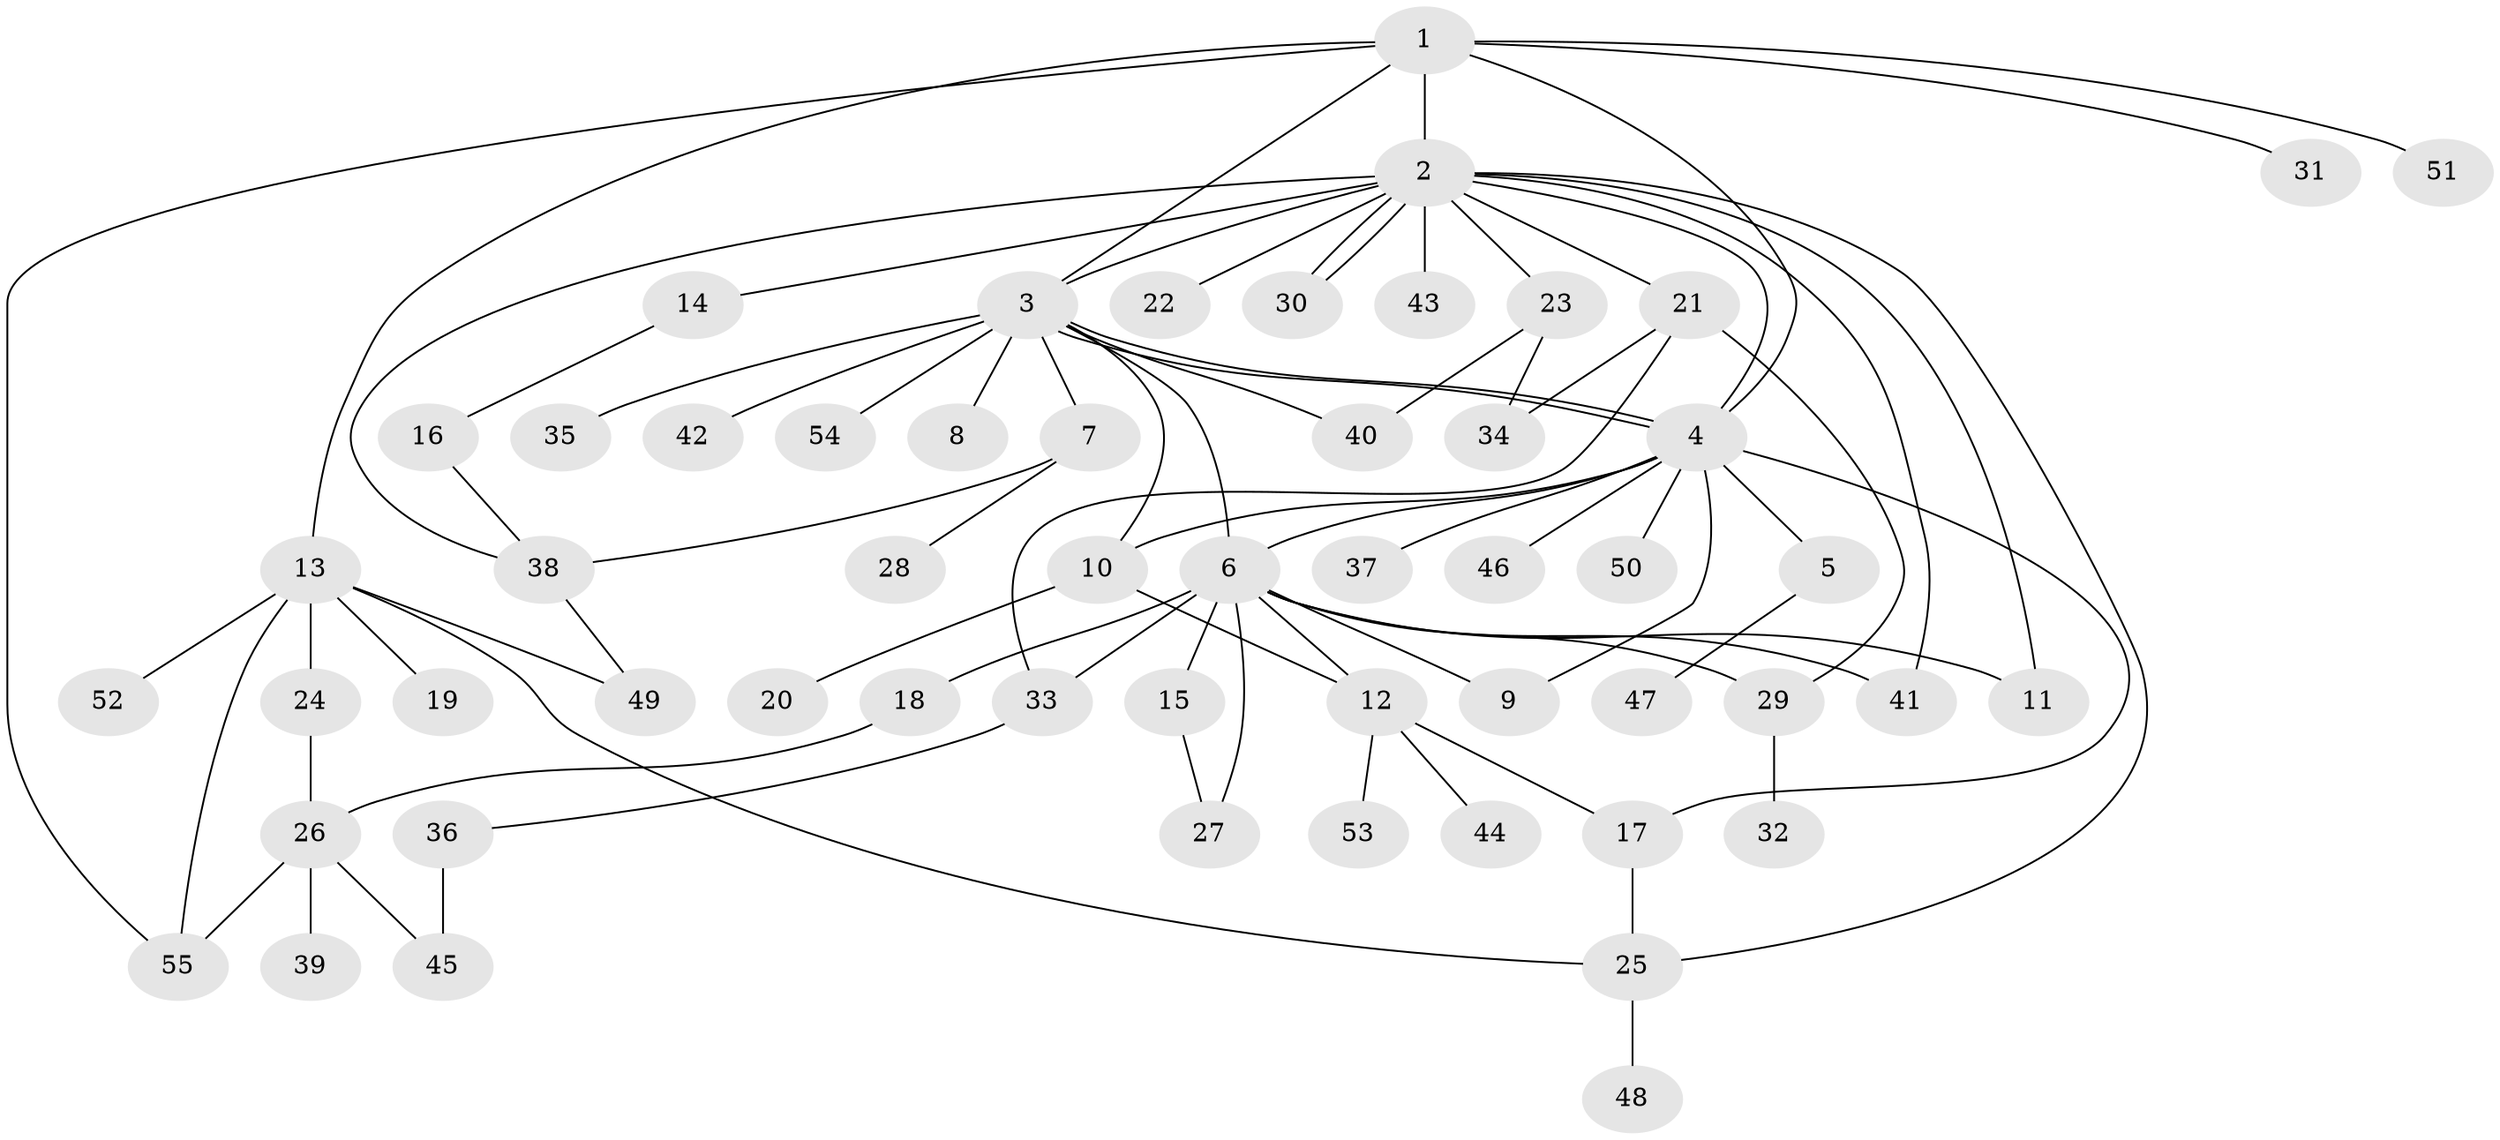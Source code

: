 // Generated by graph-tools (version 1.1) at 2025/35/03/09/25 02:35:47]
// undirected, 55 vertices, 80 edges
graph export_dot {
graph [start="1"]
  node [color=gray90,style=filled];
  1;
  2;
  3;
  4;
  5;
  6;
  7;
  8;
  9;
  10;
  11;
  12;
  13;
  14;
  15;
  16;
  17;
  18;
  19;
  20;
  21;
  22;
  23;
  24;
  25;
  26;
  27;
  28;
  29;
  30;
  31;
  32;
  33;
  34;
  35;
  36;
  37;
  38;
  39;
  40;
  41;
  42;
  43;
  44;
  45;
  46;
  47;
  48;
  49;
  50;
  51;
  52;
  53;
  54;
  55;
  1 -- 2;
  1 -- 3;
  1 -- 4;
  1 -- 13;
  1 -- 31;
  1 -- 51;
  1 -- 55;
  2 -- 3;
  2 -- 4;
  2 -- 11;
  2 -- 14;
  2 -- 21;
  2 -- 22;
  2 -- 23;
  2 -- 25;
  2 -- 30;
  2 -- 30;
  2 -- 38;
  2 -- 41;
  2 -- 43;
  3 -- 4;
  3 -- 4;
  3 -- 6;
  3 -- 7;
  3 -- 8;
  3 -- 10;
  3 -- 35;
  3 -- 40;
  3 -- 42;
  3 -- 54;
  4 -- 5;
  4 -- 6;
  4 -- 9;
  4 -- 10;
  4 -- 17;
  4 -- 37;
  4 -- 46;
  4 -- 50;
  5 -- 47;
  6 -- 9;
  6 -- 11;
  6 -- 12;
  6 -- 15;
  6 -- 18;
  6 -- 27;
  6 -- 29;
  6 -- 33;
  6 -- 41;
  7 -- 28;
  7 -- 38;
  10 -- 12;
  10 -- 20;
  12 -- 17;
  12 -- 44;
  12 -- 53;
  13 -- 19;
  13 -- 24;
  13 -- 25;
  13 -- 49;
  13 -- 52;
  13 -- 55;
  14 -- 16;
  15 -- 27;
  16 -- 38;
  17 -- 25;
  18 -- 26;
  21 -- 29;
  21 -- 33;
  21 -- 34;
  23 -- 34;
  23 -- 40;
  24 -- 26;
  25 -- 48;
  26 -- 39;
  26 -- 45;
  26 -- 55;
  29 -- 32;
  33 -- 36;
  36 -- 45;
  38 -- 49;
}
